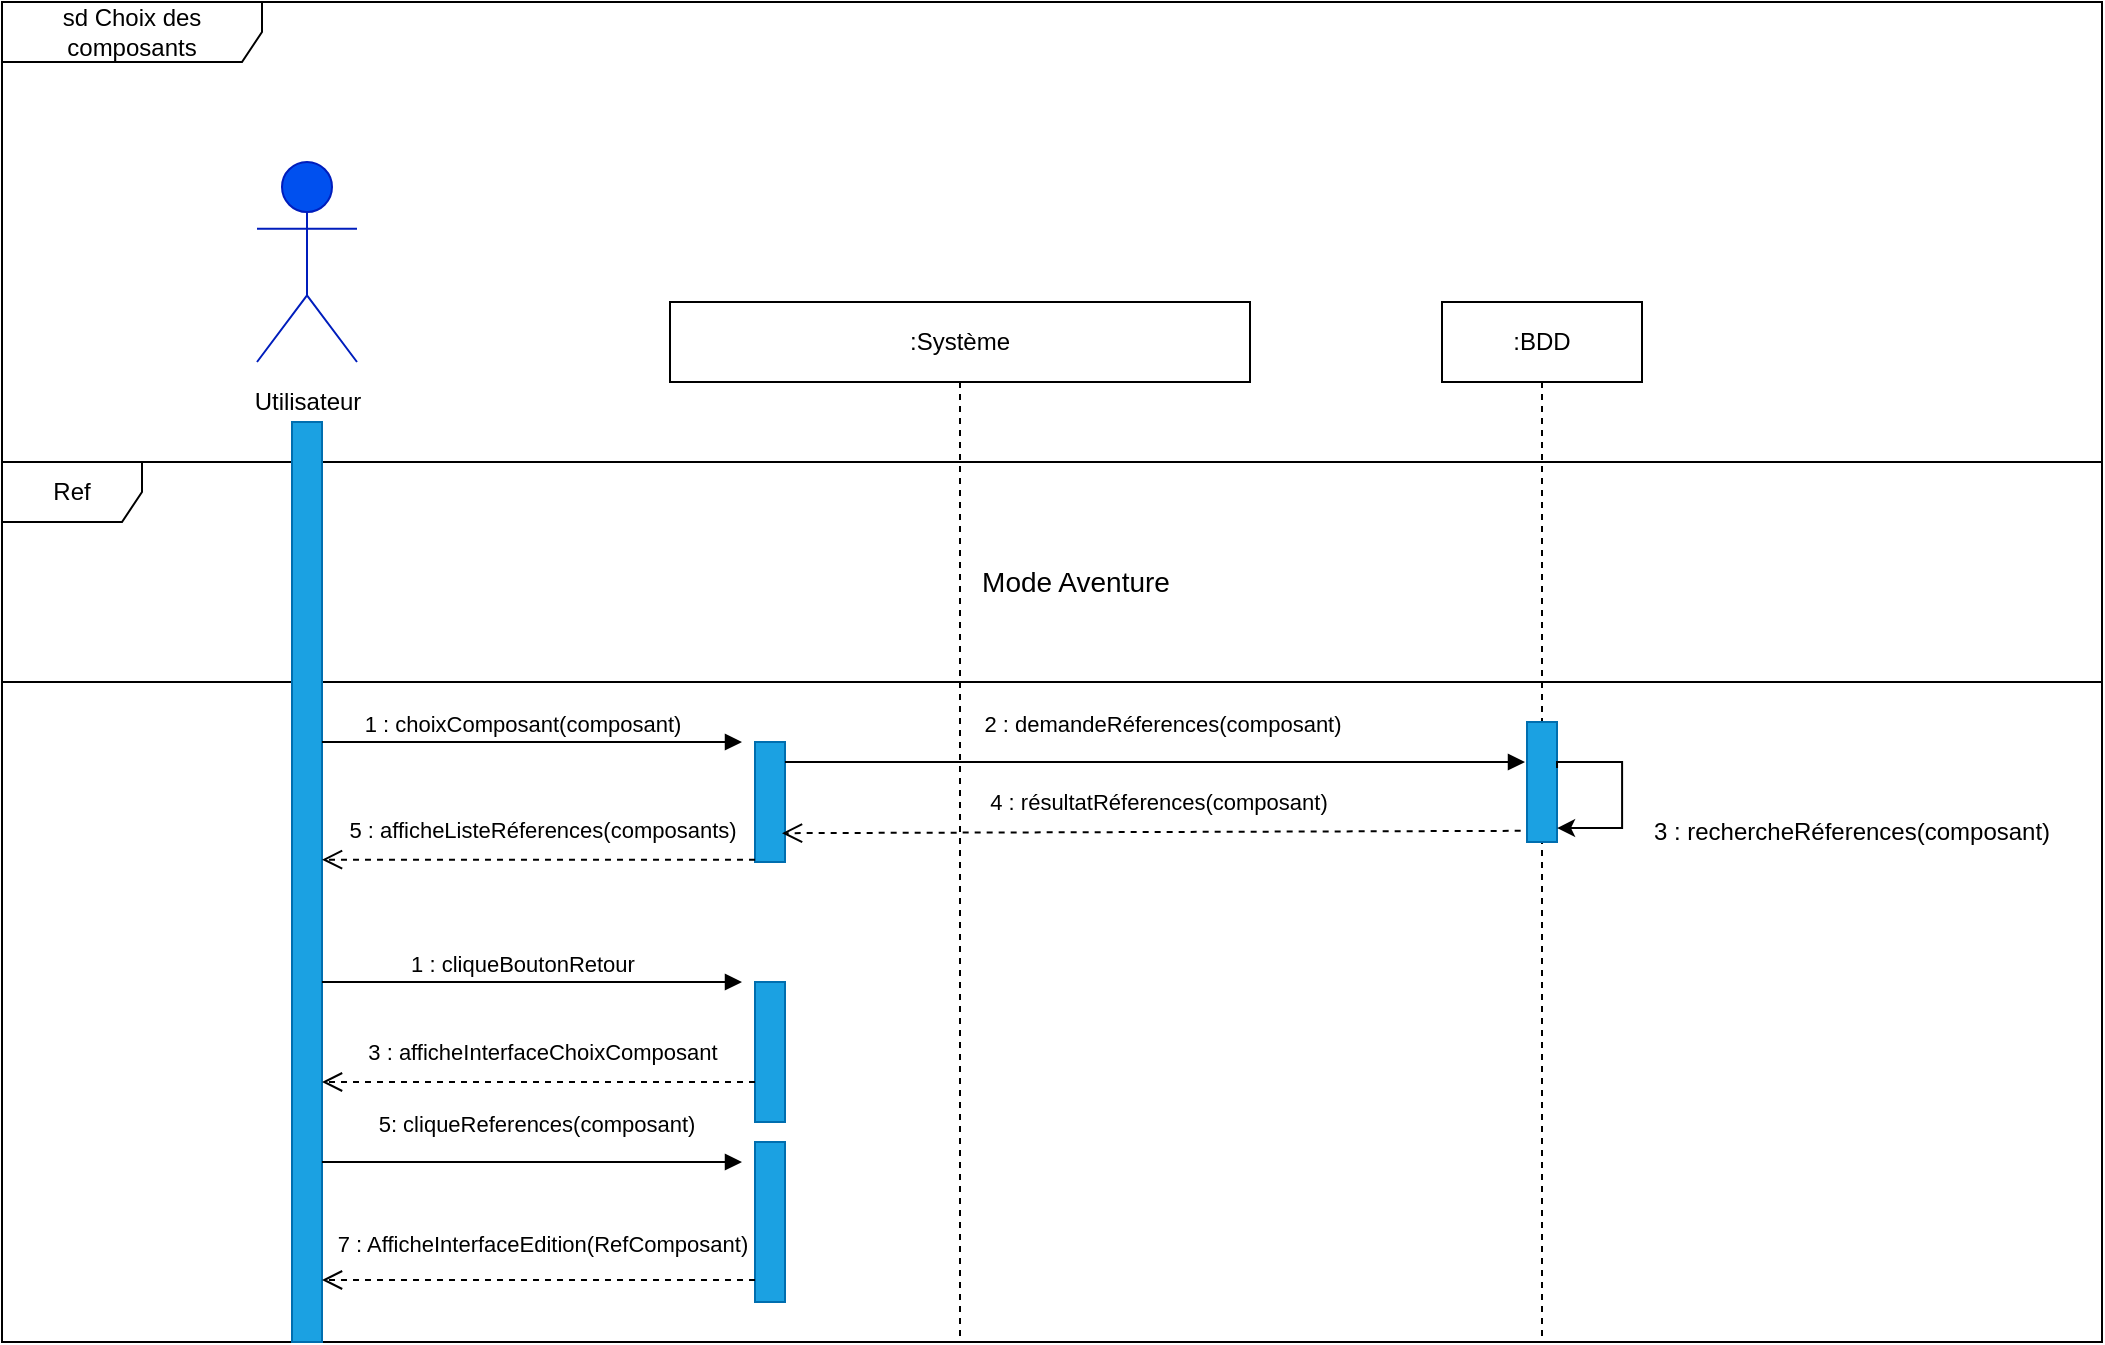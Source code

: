 <mxfile version="20.6.0" type="device"><diagram id="M-pu-cOKjHEZvPsEpOY4" name="Page-1"><mxGraphModel dx="2123" dy="1835" grid="1" gridSize="10" guides="1" tooltips="1" connect="1" arrows="1" fold="1" page="1" pageScale="1" pageWidth="827" pageHeight="1169" math="0" shadow="0"><root><mxCell id="0"/><mxCell id="1" parent="0"/><mxCell id="UVZ0IYtNJLXeqeBDd-HU-8" value="Ref " style="shape=umlFrame;whiteSpace=wrap;html=1;width=70;height=30;" vertex="1" parent="1"><mxGeometry x="-20" y="200" width="1050" height="110" as="geometry"/></mxCell><mxCell id="OMeM30PVV8WrVPDrTTRZ-74" value="sd Choix des composants" style="shape=umlFrame;whiteSpace=wrap;html=1;width=130;height=30;" parent="1" vertex="1"><mxGeometry x="-20" y="-30" width="1050" height="670" as="geometry"/></mxCell><mxCell id="OMeM30PVV8WrVPDrTTRZ-9" value="" style="rounded=0;whiteSpace=wrap;html=1;fillColor=#1ba1e2;fontColor=#ffffff;strokeColor=#006EAF;" parent="1" vertex="1"><mxGeometry x="125" y="180" width="15" height="460" as="geometry"/></mxCell><mxCell id="OMeM30PVV8WrVPDrTTRZ-1" value="&lt;b&gt;Utilisateur&lt;/b&gt;" style="shape=umlActor;verticalLabelPosition=bottom;verticalAlign=top;html=1;fillColor=#0050ef;fontColor=#ffffff;strokeColor=#001DBC;" parent="1" vertex="1"><mxGeometry x="107.5" y="50" width="50" height="100" as="geometry"/></mxCell><mxCell id="OMeM30PVV8WrVPDrTTRZ-3" value=":Système" style="shape=umlLifeline;perimeter=lifelinePerimeter;whiteSpace=wrap;html=1;container=1;collapsible=0;recursiveResize=0;outlineConnect=0;" parent="1" vertex="1"><mxGeometry x="314" y="120" width="290" height="520" as="geometry"/></mxCell><mxCell id="OMeM30PVV8WrVPDrTTRZ-4" value="" style="rounded=0;whiteSpace=wrap;html=1;fillColor=#1ba1e2;fontColor=#ffffff;strokeColor=#006EAF;" parent="OMeM30PVV8WrVPDrTTRZ-3" vertex="1"><mxGeometry x="42.5" y="220" width="15" height="60" as="geometry"/></mxCell><mxCell id="UVZ0IYtNJLXeqeBDd-HU-6" value="" style="rounded=0;whiteSpace=wrap;html=1;fillColor=#1ba1e2;fontColor=#ffffff;strokeColor=#006EAF;" vertex="1" parent="OMeM30PVV8WrVPDrTTRZ-3"><mxGeometry x="42.5" y="340" width="15" height="70" as="geometry"/></mxCell><mxCell id="UVZ0IYtNJLXeqeBDd-HU-13" value="" style="rounded=0;whiteSpace=wrap;html=1;fillColor=#1ba1e2;fontColor=#ffffff;strokeColor=#006EAF;" vertex="1" parent="OMeM30PVV8WrVPDrTTRZ-3"><mxGeometry x="42.5" y="420" width="15" height="80" as="geometry"/></mxCell><UserObject label="&lt;font style=&quot;font-size: 14px;&quot;&gt;Mode Aventure&lt;/font&gt;" placeholders="1" name="Variable" id="UVZ0IYtNJLXeqeBDd-HU-27"><mxCell style="text;html=1;strokeColor=none;fillColor=none;align=center;verticalAlign=middle;whiteSpace=wrap;overflow=hidden;" vertex="1" parent="OMeM30PVV8WrVPDrTTRZ-3"><mxGeometry x="146" y="120" width="114" height="40" as="geometry"/></mxCell></UserObject><mxCell id="OMeM30PVV8WrVPDrTTRZ-6" value=":BDD" style="shape=umlLifeline;perimeter=lifelinePerimeter;whiteSpace=wrap;html=1;container=1;collapsible=0;recursiveResize=0;outlineConnect=0;" parent="1" vertex="1"><mxGeometry x="700" y="120" width="100" height="520" as="geometry"/></mxCell><mxCell id="OMeM30PVV8WrVPDrTTRZ-8" value="" style="rounded=0;whiteSpace=wrap;html=1;fillColor=#1ba1e2;fontColor=#ffffff;strokeColor=#006EAF;" parent="OMeM30PVV8WrVPDrTTRZ-6" vertex="1"><mxGeometry x="42.5" y="210" width="15" height="60" as="geometry"/></mxCell><mxCell id="OMeM30PVV8WrVPDrTTRZ-12" value="2 : demandeRéferences(composant)" style="html=1;verticalAlign=bottom;endArrow=block;rounded=0;" parent="1" edge="1"><mxGeometry x="0.016" y="10" width="80" relative="1" as="geometry"><mxPoint x="371.5" y="350" as="sourcePoint"/><mxPoint x="741.5" y="350" as="targetPoint"/><mxPoint as="offset"/></mxGeometry></mxCell><mxCell id="OMeM30PVV8WrVPDrTTRZ-13" value="3 : rechercheRéferences(composant)" style="text;html=1;strokeColor=none;fillColor=none;align=center;verticalAlign=middle;whiteSpace=wrap;rounded=0;" parent="1" vertex="1"><mxGeometry x="800" y="370" width="210" height="30" as="geometry"/></mxCell><mxCell id="OMeM30PVV8WrVPDrTTRZ-50" value="1 : cliqueBoutonRetour" style="html=1;verticalAlign=bottom;endArrow=block;rounded=0;" parent="1" edge="1"><mxGeometry x="-0.048" width="80" relative="1" as="geometry"><mxPoint x="140" y="460" as="sourcePoint"/><mxPoint x="350" y="460" as="targetPoint"/><mxPoint as="offset"/></mxGeometry></mxCell><mxCell id="dcKfborwXpPxRit9QpYM-11" value="5: cliqueReferences(composant)" style="html=1;verticalAlign=bottom;endArrow=block;rounded=0;" parent="1" edge="1"><mxGeometry x="0.016" y="10" width="80" relative="1" as="geometry"><mxPoint x="140" y="550" as="sourcePoint"/><mxPoint x="350" y="550" as="targetPoint"/><mxPoint as="offset"/></mxGeometry></mxCell><mxCell id="UVZ0IYtNJLXeqeBDd-HU-1" value="4 : résultatRéferences(composant)" style="html=1;verticalAlign=bottom;endArrow=open;dashed=1;endSize=8;rounded=0;exitX=-0.111;exitY=0.897;exitDx=0;exitDy=0;exitPerimeter=0;entryX=1;entryY=0.25;entryDx=0;entryDy=0;" edge="1" parent="1"><mxGeometry x="-0.016" y="-6" relative="1" as="geometry"><mxPoint x="739.335" y="384.41" as="sourcePoint"/><mxPoint x="370" y="385.59" as="targetPoint"/><mxPoint as="offset"/></mxGeometry></mxCell><mxCell id="UVZ0IYtNJLXeqeBDd-HU-4" style="edgeStyle=orthogonalEdgeStyle;rounded=0;orthogonalLoop=1;jettySize=auto;html=1;exitX=1;exitY=0.25;exitDx=0;exitDy=0;entryX=1;entryY=0.75;entryDx=0;entryDy=0;" edge="1" parent="1"><mxGeometry relative="1" as="geometry"><Array as="points"><mxPoint x="758.03" y="350.04"/><mxPoint x="790.03" y="350.04"/><mxPoint x="790.03" y="383.04"/></Array><mxPoint x="757.53" y="353.04" as="sourcePoint"/><mxPoint x="757.53" y="383.04" as="targetPoint"/></mxGeometry></mxCell><mxCell id="UVZ0IYtNJLXeqeBDd-HU-7" value="7 : AfficheInterfaceEdition(RefComposant)" style="html=1;verticalAlign=bottom;endArrow=open;dashed=1;endSize=8;rounded=0;exitX=0;exitY=0.75;exitDx=0;exitDy=0;" edge="1" parent="1"><mxGeometry x="-0.016" y="-9" relative="1" as="geometry"><mxPoint x="356.5" y="609" as="sourcePoint"/><mxPoint x="140" y="609" as="targetPoint"/><mxPoint as="offset"/><Array as="points"><mxPoint x="240" y="609"/></Array></mxGeometry></mxCell><mxCell id="UVZ0IYtNJLXeqeBDd-HU-10" value="Utilisateur" style="text;html=1;strokeColor=none;fillColor=none;align=center;verticalAlign=middle;whiteSpace=wrap;rounded=0;" vertex="1" parent="1"><mxGeometry x="102.5" y="150" width="60" height="40" as="geometry"/></mxCell><mxCell id="UVZ0IYtNJLXeqeBDd-HU-20" value="5 : afficheListeRéferences(composants)" style="html=1;verticalAlign=bottom;endArrow=open;dashed=1;endSize=8;rounded=0;exitX=0;exitY=1;exitDx=0;exitDy=0;" edge="1" parent="1"><mxGeometry x="-0.016" y="-6" relative="1" as="geometry"><mxPoint x="356.5" y="398.82" as="sourcePoint"/><mxPoint x="140" y="398.82" as="targetPoint"/><mxPoint as="offset"/><Array as="points"><mxPoint x="210" y="398.82"/></Array></mxGeometry></mxCell><mxCell id="UVZ0IYtNJLXeqeBDd-HU-21" value="3 : afficheInterfaceChoixComposant" style="html=1;verticalAlign=bottom;endArrow=open;dashed=1;endSize=8;rounded=0;exitX=0;exitY=0.75;exitDx=0;exitDy=0;" edge="1" parent="1"><mxGeometry x="-0.016" y="-6" relative="1" as="geometry"><mxPoint x="356.5" y="510" as="sourcePoint"/><mxPoint x="140" y="510" as="targetPoint"/><mxPoint as="offset"/></mxGeometry></mxCell><mxCell id="UVZ0IYtNJLXeqeBDd-HU-23" value="1 : choixComposant(composant)" style="html=1;verticalAlign=bottom;endArrow=block;rounded=0;" edge="1" parent="1"><mxGeometry x="-0.048" width="80" relative="1" as="geometry"><mxPoint x="140" y="340" as="sourcePoint"/><mxPoint x="350.0" y="340" as="targetPoint"/><mxPoint as="offset"/></mxGeometry></mxCell></root></mxGraphModel></diagram></mxfile>